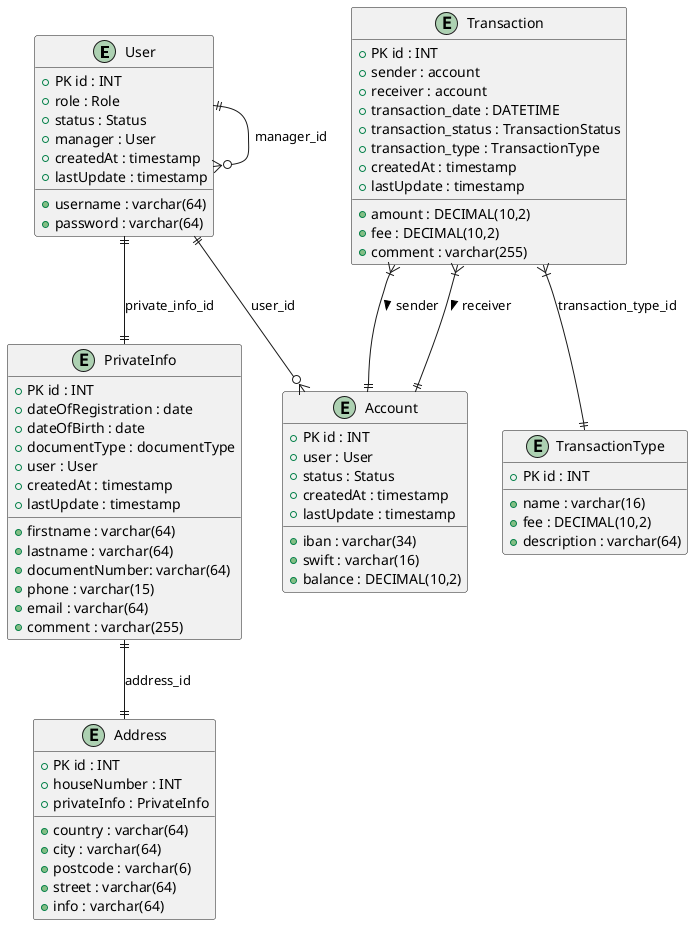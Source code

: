 @startuml

entity User {
   + PK id : INT
   + username : varchar(64)
   + password : varchar(64)
   + role : Role
   + status : Status
   + manager : User
   + createdAt : timestamp
   + lastUpdate : timestamp
}

entity PrivateInfo {
   + PK id : INT
   + firstname : varchar(64)
   + lastname : varchar(64)
   + dateOfRegistration : date
   + dateOfBirth : date
   + documentType : documentType
   + documentNumber: varchar(64)
   + phone : varchar(15)
   + email : varchar(64)
   + comment : varchar(255)
   + user : User
   + createdAt : timestamp
   + lastUpdate : timestamp
}



entity Address {
   + PK id : INT
   + country : varchar(64)
   + city : varchar(64)
   + postcode : varchar(6)
   + street : varchar(64)
   + houseNumber : INT
   + privateInfo : PrivateInfo
   + info : varchar(64)
}

entity Account {
   + PK id : INT
   + user : User
   + iban : varchar(34)
   + swift : varchar(16)
   + status : Status
   + balance : DECIMAL(10,2)
   + createdAt : timestamp
   + lastUpdate : timestamp
}


entity Transaction {
   + PK id : INT
   + sender : account
   + receiver : account
   + amount : DECIMAL(10,2)
   + fee : DECIMAL(10,2)
   + comment : varchar(255)
   + transaction_date : DATETIME
   + transaction_status : TransactionStatus
   + transaction_type : TransactionType
   + createdAt : timestamp
   + lastUpdate : timestamp
}

entity TransactionType {
   + PK id : INT
   + name : varchar(16)
   + fee : DECIMAL(10,2)
   + description : varchar(64)
}

User ||--|| PrivateInfo : private_info_id
User ||--o{ User : manager_id
User ||--o{ Account : user_id
PrivateInfo ||--|| Address : address_id

Transaction }|--|| Account : sender >
Transaction }|--|| Account : receiver >
Transaction }|--|| TransactionType : transaction_type_id

@enduml